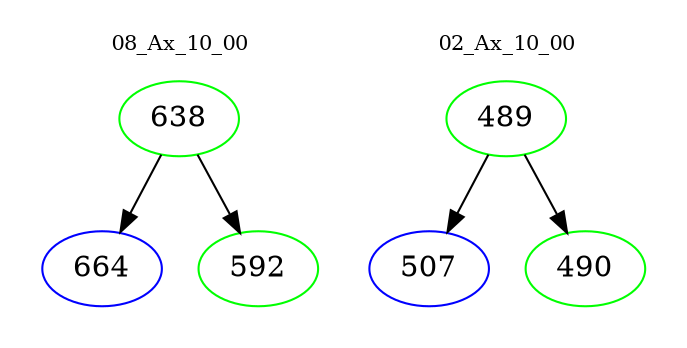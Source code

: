 digraph{
subgraph cluster_0 {
color = white
label = "08_Ax_10_00";
fontsize=10;
T0_638 [label="638", color="green"]
T0_638 -> T0_664 [color="black"]
T0_664 [label="664", color="blue"]
T0_638 -> T0_592 [color="black"]
T0_592 [label="592", color="green"]
}
subgraph cluster_1 {
color = white
label = "02_Ax_10_00";
fontsize=10;
T1_489 [label="489", color="green"]
T1_489 -> T1_507 [color="black"]
T1_507 [label="507", color="blue"]
T1_489 -> T1_490 [color="black"]
T1_490 [label="490", color="green"]
}
}
